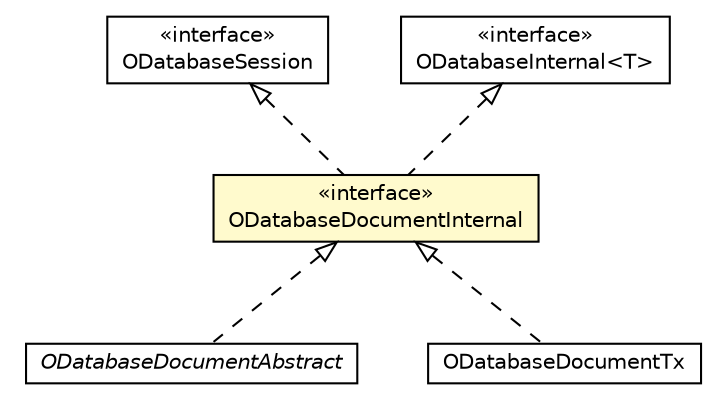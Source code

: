 #!/usr/local/bin/dot
#
# Class diagram 
# Generated by UMLGraph version R5_6-24-gf6e263 (http://www.umlgraph.org/)
#

digraph G {
	edge [fontname="Helvetica",fontsize=10,labelfontname="Helvetica",labelfontsize=10];
	node [fontname="Helvetica",fontsize=10,shape=plaintext];
	nodesep=0.25;
	ranksep=0.5;
	// com.orientechnologies.orient.core.db.ODatabaseDocumentInternal
	c2669294 [label=<<table title="com.orientechnologies.orient.core.db.ODatabaseDocumentInternal" border="0" cellborder="1" cellspacing="0" cellpadding="2" port="p" bgcolor="lemonChiffon" href="./ODatabaseDocumentInternal.html">
		<tr><td><table border="0" cellspacing="0" cellpadding="1">
<tr><td align="center" balign="center"> &#171;interface&#187; </td></tr>
<tr><td align="center" balign="center"> ODatabaseDocumentInternal </td></tr>
		</table></td></tr>
		</table>>, URL="./ODatabaseDocumentInternal.html", fontname="Helvetica", fontcolor="black", fontsize=10.0];
	// com.orientechnologies.orient.core.db.ODatabaseSession
	c2669313 [label=<<table title="com.orientechnologies.orient.core.db.ODatabaseSession" border="0" cellborder="1" cellspacing="0" cellpadding="2" port="p" href="./ODatabaseSession.html">
		<tr><td><table border="0" cellspacing="0" cellpadding="1">
<tr><td align="center" balign="center"> &#171;interface&#187; </td></tr>
<tr><td align="center" balign="center"> ODatabaseSession </td></tr>
		</table></td></tr>
		</table>>, URL="./ODatabaseSession.html", fontname="Helvetica", fontcolor="black", fontsize=10.0];
	// com.orientechnologies.orient.core.db.ODatabaseInternal<T>
	c2669318 [label=<<table title="com.orientechnologies.orient.core.db.ODatabaseInternal" border="0" cellborder="1" cellspacing="0" cellpadding="2" port="p" href="./ODatabaseInternal.html">
		<tr><td><table border="0" cellspacing="0" cellpadding="1">
<tr><td align="center" balign="center"> &#171;interface&#187; </td></tr>
<tr><td align="center" balign="center"> ODatabaseInternal&lt;T&gt; </td></tr>
		</table></td></tr>
		</table>>, URL="./ODatabaseInternal.html", fontname="Helvetica", fontcolor="black", fontsize=10.0];
	// com.orientechnologies.orient.core.db.document.ODatabaseDocumentAbstract
	c2669397 [label=<<table title="com.orientechnologies.orient.core.db.document.ODatabaseDocumentAbstract" border="0" cellborder="1" cellspacing="0" cellpadding="2" port="p" href="./document/ODatabaseDocumentAbstract.html">
		<tr><td><table border="0" cellspacing="0" cellpadding="1">
<tr><td align="center" balign="center"><font face="Helvetica-Oblique"> ODatabaseDocumentAbstract </font></td></tr>
		</table></td></tr>
		</table>>, URL="./document/ODatabaseDocumentAbstract.html", fontname="Helvetica", fontcolor="black", fontsize=10.0];
	// com.orientechnologies.orient.core.db.document.ODatabaseDocumentTx
	c2669410 [label=<<table title="com.orientechnologies.orient.core.db.document.ODatabaseDocumentTx" border="0" cellborder="1" cellspacing="0" cellpadding="2" port="p" href="./document/ODatabaseDocumentTx.html">
		<tr><td><table border="0" cellspacing="0" cellpadding="1">
<tr><td align="center" balign="center"> ODatabaseDocumentTx </td></tr>
		</table></td></tr>
		</table>>, URL="./document/ODatabaseDocumentTx.html", fontname="Helvetica", fontcolor="black", fontsize=10.0];
	//com.orientechnologies.orient.core.db.ODatabaseDocumentInternal implements com.orientechnologies.orient.core.db.ODatabaseSession
	c2669313:p -> c2669294:p [dir=back,arrowtail=empty,style=dashed];
	//com.orientechnologies.orient.core.db.ODatabaseDocumentInternal implements com.orientechnologies.orient.core.db.ODatabaseInternal<T>
	c2669318:p -> c2669294:p [dir=back,arrowtail=empty,style=dashed];
	//com.orientechnologies.orient.core.db.document.ODatabaseDocumentAbstract implements com.orientechnologies.orient.core.db.ODatabaseDocumentInternal
	c2669294:p -> c2669397:p [dir=back,arrowtail=empty,style=dashed];
	//com.orientechnologies.orient.core.db.document.ODatabaseDocumentTx implements com.orientechnologies.orient.core.db.ODatabaseDocumentInternal
	c2669294:p -> c2669410:p [dir=back,arrowtail=empty,style=dashed];
}

